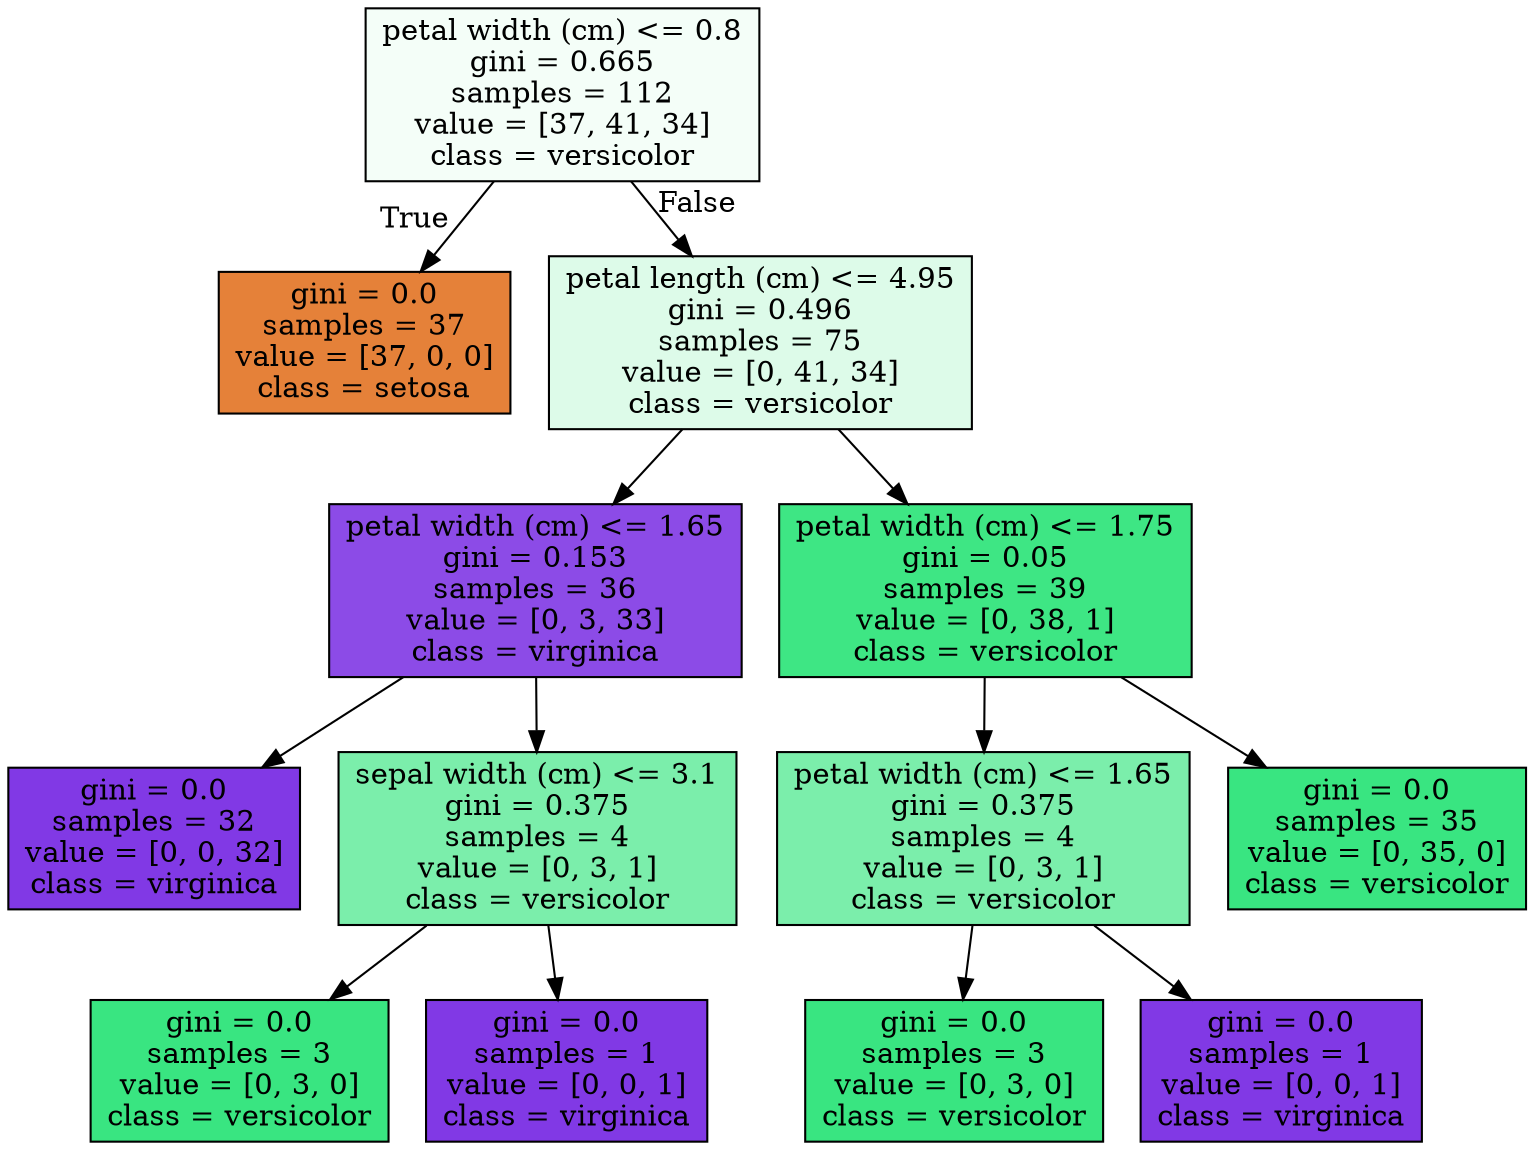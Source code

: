 digraph Tree {
node [shape=box, style="filled", color="black"] ;
0 [label="petal width (cm) <= 0.8\ngini = 0.665\nsamples = 112\nvalue = [37, 41, 34]\nclass = versicolor", fillcolor="#f4fef8"] ;
1 [label="gini = 0.0\nsamples = 37\nvalue = [37, 0, 0]\nclass = setosa", fillcolor="#e58139"] ;
0 -> 1 [labeldistance=2.5, labelangle=45, headlabel="True"] ;
2 [label="petal length (cm) <= 4.95\ngini = 0.496\nsamples = 75\nvalue = [0, 41, 34]\nclass = versicolor", fillcolor="#ddfbe9"] ;
0 -> 2 [labeldistance=2.5, labelangle=-45, headlabel="False"] ;
3 [label="petal width (cm) <= 1.65\ngini = 0.153\nsamples = 36\nvalue = [0, 3, 33]\nclass = virginica", fillcolor="#8c4be7"] ;
2 -> 3 ;
4 [label="gini = 0.0\nsamples = 32\nvalue = [0, 0, 32]\nclass = virginica", fillcolor="#8139e5"] ;
3 -> 4 ;
5 [label="sepal width (cm) <= 3.1\ngini = 0.375\nsamples = 4\nvalue = [0, 3, 1]\nclass = versicolor", fillcolor="#7beeab"] ;
3 -> 5 ;
6 [label="gini = 0.0\nsamples = 3\nvalue = [0, 3, 0]\nclass = versicolor", fillcolor="#39e581"] ;
5 -> 6 ;
7 [label="gini = 0.0\nsamples = 1\nvalue = [0, 0, 1]\nclass = virginica", fillcolor="#8139e5"] ;
5 -> 7 ;
8 [label="petal width (cm) <= 1.75\ngini = 0.05\nsamples = 39\nvalue = [0, 38, 1]\nclass = versicolor", fillcolor="#3ee684"] ;
2 -> 8 ;
9 [label="petal width (cm) <= 1.65\ngini = 0.375\nsamples = 4\nvalue = [0, 3, 1]\nclass = versicolor", fillcolor="#7beeab"] ;
8 -> 9 ;
10 [label="gini = 0.0\nsamples = 3\nvalue = [0, 3, 0]\nclass = versicolor", fillcolor="#39e581"] ;
9 -> 10 ;
11 [label="gini = 0.0\nsamples = 1\nvalue = [0, 0, 1]\nclass = virginica", fillcolor="#8139e5"] ;
9 -> 11 ;
12 [label="gini = 0.0\nsamples = 35\nvalue = [0, 35, 0]\nclass = versicolor", fillcolor="#39e581"] ;
8 -> 12 ;
}